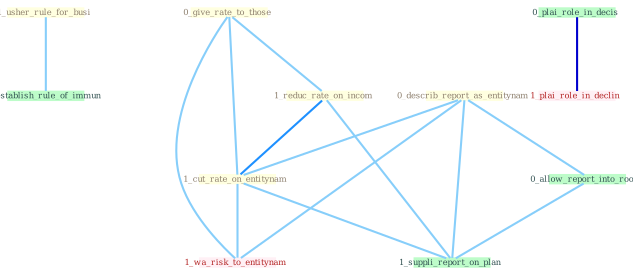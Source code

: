 Graph G{ 
    node
    [shape=polygon,style=filled,width=.5,height=.06,color="#BDFCC9",fixedsize=true,fontsize=4,
    fontcolor="#2f4f4f"];
    {node
    [color="#ffffe0", fontcolor="#8b7d6b"] "1_usher_rule_for_busi " "0_give_rate_to_those " "1_reduc_rate_on_incom " "0_describ_report_as_entitynam " "1_cut_rate_on_entitynam "}
{node [color="#fff0f5", fontcolor="#b22222"] "1_wa_risk_to_entitynam " "1_plai_role_in_declin "}
edge [color="#B0E2FF"];

	"1_usher_rule_for_busi " -- "1_establish_rule_of_immun " [w="1", color="#87cefa" ];
	"0_give_rate_to_those " -- "1_reduc_rate_on_incom " [w="1", color="#87cefa" ];
	"0_give_rate_to_those " -- "1_cut_rate_on_entitynam " [w="1", color="#87cefa" ];
	"0_give_rate_to_those " -- "1_wa_risk_to_entitynam " [w="1", color="#87cefa" ];
	"1_reduc_rate_on_incom " -- "1_cut_rate_on_entitynam " [w="2", color="#1e90ff" , len=0.8];
	"1_reduc_rate_on_incom " -- "1_suppli_report_on_plan " [w="1", color="#87cefa" ];
	"0_describ_report_as_entitynam " -- "1_cut_rate_on_entitynam " [w="1", color="#87cefa" ];
	"0_describ_report_as_entitynam " -- "1_wa_risk_to_entitynam " [w="1", color="#87cefa" ];
	"0_describ_report_as_entitynam " -- "0_allow_report_into_room " [w="1", color="#87cefa" ];
	"0_describ_report_as_entitynam " -- "1_suppli_report_on_plan " [w="1", color="#87cefa" ];
	"1_cut_rate_on_entitynam " -- "1_wa_risk_to_entitynam " [w="1", color="#87cefa" ];
	"1_cut_rate_on_entitynam " -- "1_suppli_report_on_plan " [w="1", color="#87cefa" ];
	"0_plai_role_in_decis " -- "1_plai_role_in_declin " [w="3", color="#0000cd" , len=0.6];
	"0_allow_report_into_room " -- "1_suppli_report_on_plan " [w="1", color="#87cefa" ];
}
